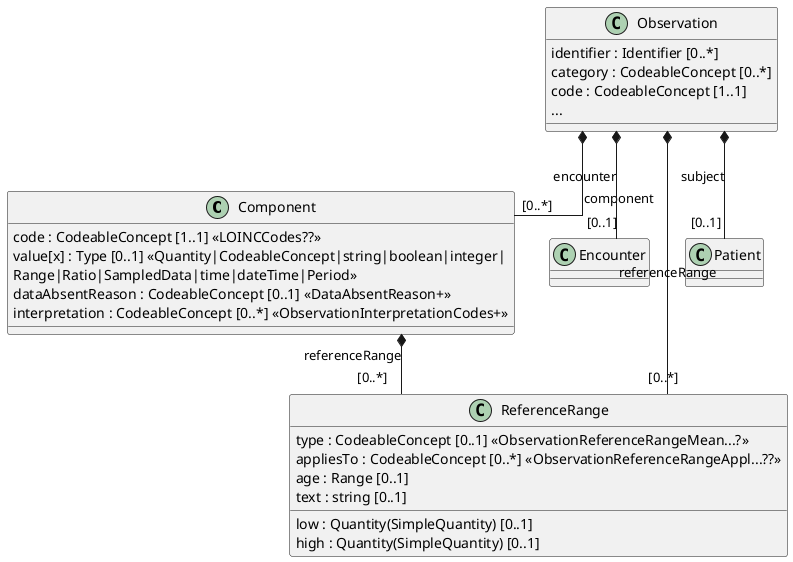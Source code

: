 @startuml
' ========================================
' start: configuration
' ========================================

skinparam linetype ortho

' ========================================
' end: configuration
' ========================================

' ========================================
' start: definition of entities/classes
' ========================================

class Component {
  code : CodeableConcept [1..1] «LOINCCodes??»
  value[x] : Type [0..1] «Quantity|CodeableConcept|string|boolean|integer|
                          Range|Ratio|SampledData|time|dateTime|Period»
  dataAbsentReason : CodeableConcept [0..1] «DataAbsentReason+»
  interpretation : CodeableConcept [0..*] «ObservationInterpretationCodes+»
}

class Encounter {
}

class Observation {
  identifier : Identifier [0..*]
  category : CodeableConcept [0..*]
  code : CodeableConcept [1..1]
  ...
}

class Patient {
}

class ReferenceRange {
  low : Quantity(SimpleQuantity) [0..1]
  high : Quantity(SimpleQuantity) [0..1]
  type : CodeableConcept [0..1] «ObservationReferenceRangeMean...?»
  appliesTo : CodeableConcept [0..*] «ObservationReferenceRangeAppl...??»
  age : Range [0..1]
  text : string [0..1]
}

' ========================================
' end: definition of entities/classes
' ========================================

' ========================================
' start: definition of associations
' ========================================

Observation *-- "[0..*]" Component : component
Observation *-- "[0..*]" ReferenceRange : referenceRange
Component *-- "[0..*]" ReferenceRange : referenceRange
Observation *-- "[0..1]" Encounter : encounter
Observation *-- "[0..1]" Patient : subject

' ========================================
' end: definition of associations
' ========================================
@enduml
